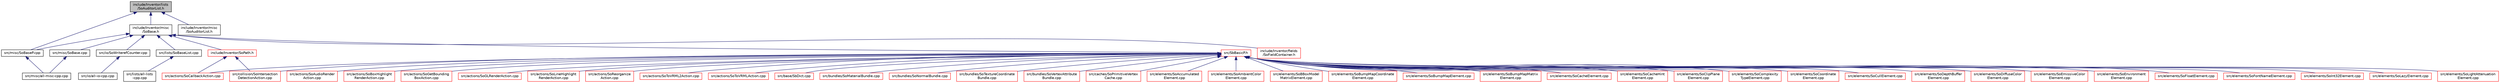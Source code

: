 digraph "include/Inventor/lists/SoAuditorList.h"
{
 // LATEX_PDF_SIZE
  edge [fontname="Helvetica",fontsize="10",labelfontname="Helvetica",labelfontsize="10"];
  node [fontname="Helvetica",fontsize="10",shape=record];
  Node1 [label="include/Inventor/lists\l/SoAuditorList.h",height=0.2,width=0.4,color="black", fillcolor="grey75", style="filled", fontcolor="black",tooltip=" "];
  Node1 -> Node2 [dir="back",color="midnightblue",fontsize="10",style="solid",fontname="Helvetica"];
  Node2 [label="src/misc/SoBaseP.cpp",height=0.2,width=0.4,color="black", fillcolor="white", style="filled",URL="$SoBaseP_8cpp.html",tooltip=" "];
  Node2 -> Node3 [dir="back",color="midnightblue",fontsize="10",style="solid",fontname="Helvetica"];
  Node3 [label="src/misc/all-misc-cpp.cpp",height=0.2,width=0.4,color="black", fillcolor="white", style="filled",URL="$all-misc-cpp_8cpp.html",tooltip=" "];
  Node1 -> Node4 [dir="back",color="midnightblue",fontsize="10",style="solid",fontname="Helvetica"];
  Node4 [label="include/Inventor/misc\l/SoAuditorList.h",height=0.2,width=0.4,color="black", fillcolor="white", style="filled",URL="$misc_2SoAuditorList_8h.html",tooltip=" "];
  Node1 -> Node5 [dir="back",color="midnightblue",fontsize="10",style="solid",fontname="Helvetica"];
  Node5 [label="include/Inventor/misc\l/SoBase.h",height=0.2,width=0.4,color="black", fillcolor="white", style="filled",URL="$SoBase_8h.html",tooltip=" "];
  Node5 -> Node6 [dir="back",color="midnightblue",fontsize="10",style="solid",fontname="Helvetica"];
  Node6 [label="src/io/SoWriterefCounter.cpp",height=0.2,width=0.4,color="black", fillcolor="white", style="filled",URL="$SoWriterefCounter_8cpp.html",tooltip=" "];
  Node6 -> Node7 [dir="back",color="midnightblue",fontsize="10",style="solid",fontname="Helvetica"];
  Node7 [label="src/io/all-io-cpp.cpp",height=0.2,width=0.4,color="black", fillcolor="white", style="filled",URL="$all-io-cpp_8cpp.html",tooltip=" "];
  Node5 -> Node8 [dir="back",color="midnightblue",fontsize="10",style="solid",fontname="Helvetica"];
  Node8 [label="src/lists/SoBaseList.cpp",height=0.2,width=0.4,color="black", fillcolor="white", style="filled",URL="$SoBaseList_8cpp.html",tooltip=" "];
  Node8 -> Node9 [dir="back",color="midnightblue",fontsize="10",style="solid",fontname="Helvetica"];
  Node9 [label="src/lists/all-lists\l-cpp.cpp",height=0.2,width=0.4,color="black", fillcolor="white", style="filled",URL="$all-lists-cpp_8cpp.html",tooltip=" "];
  Node5 -> Node10 [dir="back",color="midnightblue",fontsize="10",style="solid",fontname="Helvetica"];
  Node10 [label="src/misc/SoBase.cpp",height=0.2,width=0.4,color="black", fillcolor="white", style="filled",URL="$SoBase_8cpp.html",tooltip=" "];
  Node10 -> Node3 [dir="back",color="midnightblue",fontsize="10",style="solid",fontname="Helvetica"];
  Node5 -> Node2 [dir="back",color="midnightblue",fontsize="10",style="solid",fontname="Helvetica"];
  Node5 -> Node11 [dir="back",color="midnightblue",fontsize="10",style="solid",fontname="Helvetica"];
  Node11 [label="src/SbBasicP.h",height=0.2,width=0.4,color="red", fillcolor="white", style="filled",URL="$SbBasicP_8h.html",tooltip=" "];
  Node11 -> Node12 [dir="back",color="midnightblue",fontsize="10",style="solid",fontname="Helvetica"];
  Node12 [label="src/actions/SoAudioRender\lAction.cpp",height=0.2,width=0.4,color="red", fillcolor="white", style="filled",URL="$SoAudioRenderAction_8cpp.html",tooltip=" "];
  Node11 -> Node14 [dir="back",color="midnightblue",fontsize="10",style="solid",fontname="Helvetica"];
  Node14 [label="src/actions/SoBoxHighlight\lRenderAction.cpp",height=0.2,width=0.4,color="red", fillcolor="white", style="filled",URL="$SoBoxHighlightRenderAction_8cpp.html",tooltip=" "];
  Node11 -> Node15 [dir="back",color="midnightblue",fontsize="10",style="solid",fontname="Helvetica"];
  Node15 [label="src/actions/SoCallbackAction.cpp",height=0.2,width=0.4,color="red", fillcolor="white", style="filled",URL="$SoCallbackAction_8cpp.html",tooltip=" "];
  Node11 -> Node16 [dir="back",color="midnightblue",fontsize="10",style="solid",fontname="Helvetica"];
  Node16 [label="src/actions/SoGetBounding\lBoxAction.cpp",height=0.2,width=0.4,color="red", fillcolor="white", style="filled",URL="$SoGetBoundingBoxAction_8cpp.html",tooltip=" "];
  Node11 -> Node17 [dir="back",color="midnightblue",fontsize="10",style="solid",fontname="Helvetica"];
  Node17 [label="src/actions/SoGLRenderAction.cpp",height=0.2,width=0.4,color="red", fillcolor="white", style="filled",URL="$SoGLRenderAction_8cpp.html",tooltip=" "];
  Node11 -> Node18 [dir="back",color="midnightblue",fontsize="10",style="solid",fontname="Helvetica"];
  Node18 [label="src/actions/SoLineHighlight\lRenderAction.cpp",height=0.2,width=0.4,color="red", fillcolor="white", style="filled",URL="$SoLineHighlightRenderAction_8cpp.html",tooltip=" "];
  Node11 -> Node19 [dir="back",color="midnightblue",fontsize="10",style="solid",fontname="Helvetica"];
  Node19 [label="src/actions/SoReorganize\lAction.cpp",height=0.2,width=0.4,color="red", fillcolor="white", style="filled",URL="$SoReorganizeAction_8cpp.html",tooltip=" "];
  Node11 -> Node20 [dir="back",color="midnightblue",fontsize="10",style="solid",fontname="Helvetica"];
  Node20 [label="src/actions/SoToVRML2Action.cpp",height=0.2,width=0.4,color="red", fillcolor="white", style="filled",URL="$SoToVRML2Action_8cpp.html",tooltip=" "];
  Node11 -> Node21 [dir="back",color="midnightblue",fontsize="10",style="solid",fontname="Helvetica"];
  Node21 [label="src/actions/SoToVRMLAction.cpp",height=0.2,width=0.4,color="red", fillcolor="white", style="filled",URL="$SoToVRMLAction_8cpp.html",tooltip=" "];
  Node11 -> Node22 [dir="back",color="midnightblue",fontsize="10",style="solid",fontname="Helvetica"];
  Node22 [label="src/base/SbDict.cpp",height=0.2,width=0.4,color="red", fillcolor="white", style="filled",URL="$SbDict_8cpp.html",tooltip=" "];
  Node11 -> Node24 [dir="back",color="midnightblue",fontsize="10",style="solid",fontname="Helvetica"];
  Node24 [label="src/bundles/SoMaterialBundle.cpp",height=0.2,width=0.4,color="red", fillcolor="white", style="filled",URL="$SoMaterialBundle_8cpp.html",tooltip=" "];
  Node11 -> Node26 [dir="back",color="midnightblue",fontsize="10",style="solid",fontname="Helvetica"];
  Node26 [label="src/bundles/SoNormalBundle.cpp",height=0.2,width=0.4,color="red", fillcolor="white", style="filled",URL="$SoNormalBundle_8cpp.html",tooltip=" "];
  Node11 -> Node27 [dir="back",color="midnightblue",fontsize="10",style="solid",fontname="Helvetica"];
  Node27 [label="src/bundles/SoTextureCoordinate\lBundle.cpp",height=0.2,width=0.4,color="red", fillcolor="white", style="filled",URL="$SoTextureCoordinateBundle_8cpp.html",tooltip=" "];
  Node11 -> Node28 [dir="back",color="midnightblue",fontsize="10",style="solid",fontname="Helvetica"];
  Node28 [label="src/bundles/SoVertexAttribute\lBundle.cpp",height=0.2,width=0.4,color="red", fillcolor="white", style="filled",URL="$SoVertexAttributeBundle_8cpp.html",tooltip=" "];
  Node11 -> Node29 [dir="back",color="midnightblue",fontsize="10",style="solid",fontname="Helvetica"];
  Node29 [label="src/caches/SoPrimitiveVertex\lCache.cpp",height=0.2,width=0.4,color="red", fillcolor="white", style="filled",URL="$SoPrimitiveVertexCache_8cpp.html",tooltip=" "];
  Node11 -> Node31 [dir="back",color="midnightblue",fontsize="10",style="solid",fontname="Helvetica"];
  Node31 [label="src/collision/SoIntersection\lDetectionAction.cpp",height=0.2,width=0.4,color="red", fillcolor="white", style="filled",URL="$SoIntersectionDetectionAction_8cpp.html",tooltip=" "];
  Node11 -> Node33 [dir="back",color="midnightblue",fontsize="10",style="solid",fontname="Helvetica"];
  Node33 [label="src/elements/SoAccumulated\lElement.cpp",height=0.2,width=0.4,color="red", fillcolor="white", style="filled",URL="$SoAccumulatedElement_8cpp.html",tooltip=" "];
  Node11 -> Node35 [dir="back",color="midnightblue",fontsize="10",style="solid",fontname="Helvetica"];
  Node35 [label="src/elements/SoAmbientColor\lElement.cpp",height=0.2,width=0.4,color="red", fillcolor="white", style="filled",URL="$SoAmbientColorElement_8cpp.html",tooltip=" "];
  Node11 -> Node36 [dir="back",color="midnightblue",fontsize="10",style="solid",fontname="Helvetica"];
  Node36 [label="src/elements/SoBBoxModel\lMatrixElement.cpp",height=0.2,width=0.4,color="red", fillcolor="white", style="filled",URL="$SoBBoxModelMatrixElement_8cpp.html",tooltip=" "];
  Node11 -> Node37 [dir="back",color="midnightblue",fontsize="10",style="solid",fontname="Helvetica"];
  Node37 [label="src/elements/SoBumpMapCoordinate\lElement.cpp",height=0.2,width=0.4,color="red", fillcolor="white", style="filled",URL="$SoBumpMapCoordinateElement_8cpp.html",tooltip=" "];
  Node11 -> Node38 [dir="back",color="midnightblue",fontsize="10",style="solid",fontname="Helvetica"];
  Node38 [label="src/elements/SoBumpMapElement.cpp",height=0.2,width=0.4,color="red", fillcolor="white", style="filled",URL="$SoBumpMapElement_8cpp.html",tooltip=" "];
  Node11 -> Node39 [dir="back",color="midnightblue",fontsize="10",style="solid",fontname="Helvetica"];
  Node39 [label="src/elements/SoBumpMapMatrix\lElement.cpp",height=0.2,width=0.4,color="red", fillcolor="white", style="filled",URL="$SoBumpMapMatrixElement_8cpp.html",tooltip=" "];
  Node11 -> Node40 [dir="back",color="midnightblue",fontsize="10",style="solid",fontname="Helvetica"];
  Node40 [label="src/elements/SoCacheElement.cpp",height=0.2,width=0.4,color="red", fillcolor="white", style="filled",URL="$SoCacheElement_8cpp.html",tooltip=" "];
  Node11 -> Node41 [dir="back",color="midnightblue",fontsize="10",style="solid",fontname="Helvetica"];
  Node41 [label="src/elements/SoCacheHint\lElement.cpp",height=0.2,width=0.4,color="red", fillcolor="white", style="filled",URL="$SoCacheHintElement_8cpp.html",tooltip=" "];
  Node11 -> Node42 [dir="back",color="midnightblue",fontsize="10",style="solid",fontname="Helvetica"];
  Node42 [label="src/elements/SoClipPlane\lElement.cpp",height=0.2,width=0.4,color="red", fillcolor="white", style="filled",URL="$SoClipPlaneElement_8cpp.html",tooltip=" "];
  Node11 -> Node43 [dir="back",color="midnightblue",fontsize="10",style="solid",fontname="Helvetica"];
  Node43 [label="src/elements/SoComplexity\lTypeElement.cpp",height=0.2,width=0.4,color="red", fillcolor="white", style="filled",URL="$SoComplexityTypeElement_8cpp.html",tooltip=" "];
  Node11 -> Node44 [dir="back",color="midnightblue",fontsize="10",style="solid",fontname="Helvetica"];
  Node44 [label="src/elements/SoCoordinate\lElement.cpp",height=0.2,width=0.4,color="red", fillcolor="white", style="filled",URL="$SoCoordinateElement_8cpp.html",tooltip=" "];
  Node11 -> Node45 [dir="back",color="midnightblue",fontsize="10",style="solid",fontname="Helvetica"];
  Node45 [label="src/elements/SoCullElement.cpp",height=0.2,width=0.4,color="red", fillcolor="white", style="filled",URL="$SoCullElement_8cpp.html",tooltip=" "];
  Node11 -> Node46 [dir="back",color="midnightblue",fontsize="10",style="solid",fontname="Helvetica"];
  Node46 [label="src/elements/SoDepthBuffer\lElement.cpp",height=0.2,width=0.4,color="red", fillcolor="white", style="filled",URL="$SoDepthBufferElement_8cpp.html",tooltip=" "];
  Node11 -> Node47 [dir="back",color="midnightblue",fontsize="10",style="solid",fontname="Helvetica"];
  Node47 [label="src/elements/SoDiffuseColor\lElement.cpp",height=0.2,width=0.4,color="red", fillcolor="white", style="filled",URL="$SoDiffuseColorElement_8cpp.html",tooltip=" "];
  Node11 -> Node48 [dir="back",color="midnightblue",fontsize="10",style="solid",fontname="Helvetica"];
  Node48 [label="src/elements/SoEmissiveColor\lElement.cpp",height=0.2,width=0.4,color="red", fillcolor="white", style="filled",URL="$SoEmissiveColorElement_8cpp.html",tooltip=" "];
  Node11 -> Node49 [dir="back",color="midnightblue",fontsize="10",style="solid",fontname="Helvetica"];
  Node49 [label="src/elements/SoEnvironment\lElement.cpp",height=0.2,width=0.4,color="red", fillcolor="white", style="filled",URL="$SoEnvironmentElement_8cpp.html",tooltip=" "];
  Node11 -> Node50 [dir="back",color="midnightblue",fontsize="10",style="solid",fontname="Helvetica"];
  Node50 [label="src/elements/SoFloatElement.cpp",height=0.2,width=0.4,color="red", fillcolor="white", style="filled",URL="$SoFloatElement_8cpp.html",tooltip=" "];
  Node11 -> Node51 [dir="back",color="midnightblue",fontsize="10",style="solid",fontname="Helvetica"];
  Node51 [label="src/elements/SoFontNameElement.cpp",height=0.2,width=0.4,color="red", fillcolor="white", style="filled",URL="$SoFontNameElement_8cpp.html",tooltip=" "];
  Node11 -> Node52 [dir="back",color="midnightblue",fontsize="10",style="solid",fontname="Helvetica"];
  Node52 [label="src/elements/SoInt32Element.cpp",height=0.2,width=0.4,color="red", fillcolor="white", style="filled",URL="$SoInt32Element_8cpp.html",tooltip=" "];
  Node11 -> Node53 [dir="back",color="midnightblue",fontsize="10",style="solid",fontname="Helvetica"];
  Node53 [label="src/elements/SoLazyElement.cpp",height=0.2,width=0.4,color="red", fillcolor="white", style="filled",URL="$SoLazyElement_8cpp.html",tooltip=" "];
  Node11 -> Node54 [dir="back",color="midnightblue",fontsize="10",style="solid",fontname="Helvetica"];
  Node54 [label="src/elements/SoLightAttenuation\lElement.cpp",height=0.2,width=0.4,color="red", fillcolor="white", style="filled",URL="$SoLightAttenuationElement_8cpp.html",tooltip=" "];
  Node5 -> Node222 [dir="back",color="midnightblue",fontsize="10",style="solid",fontname="Helvetica"];
  Node222 [label="include/Inventor/fields\l/SoFieldContainer.h",height=0.2,width=0.4,color="red", fillcolor="white", style="filled",URL="$SoFieldContainer_8h.html",tooltip=" "];
  Node5 -> Node767 [dir="back",color="midnightblue",fontsize="10",style="solid",fontname="Helvetica"];
  Node767 [label="include/Inventor/SoPath.h",height=0.2,width=0.4,color="red", fillcolor="white", style="filled",URL="$SoPath_8h.html",tooltip=" "];
  Node767 -> Node15 [dir="back",color="midnightblue",fontsize="10",style="solid",fontname="Helvetica"];
  Node767 -> Node31 [dir="back",color="midnightblue",fontsize="10",style="solid",fontname="Helvetica"];
}
